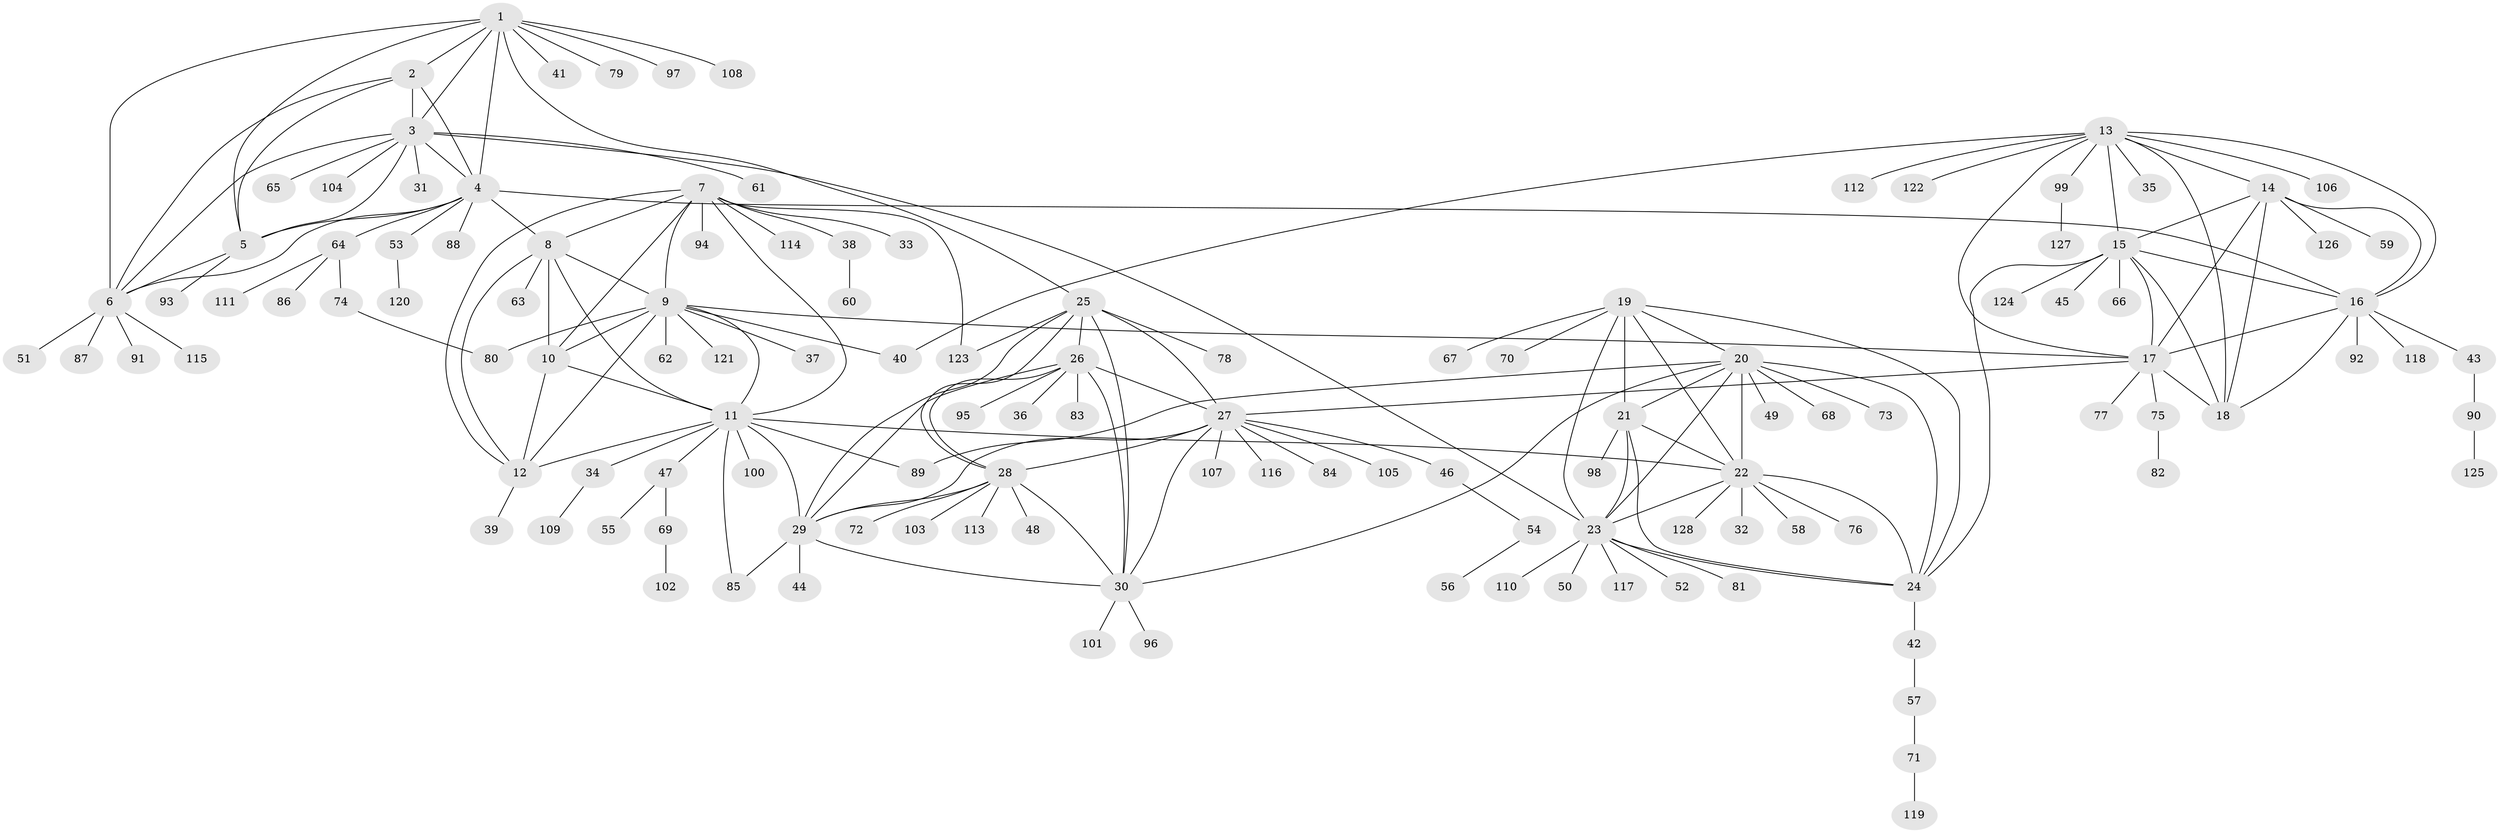 // Generated by graph-tools (version 1.1) at 2025/55/03/09/25 04:55:31]
// undirected, 128 vertices, 188 edges
graph export_dot {
graph [start="1"]
  node [color=gray90,style=filled];
  1;
  2;
  3;
  4;
  5;
  6;
  7;
  8;
  9;
  10;
  11;
  12;
  13;
  14;
  15;
  16;
  17;
  18;
  19;
  20;
  21;
  22;
  23;
  24;
  25;
  26;
  27;
  28;
  29;
  30;
  31;
  32;
  33;
  34;
  35;
  36;
  37;
  38;
  39;
  40;
  41;
  42;
  43;
  44;
  45;
  46;
  47;
  48;
  49;
  50;
  51;
  52;
  53;
  54;
  55;
  56;
  57;
  58;
  59;
  60;
  61;
  62;
  63;
  64;
  65;
  66;
  67;
  68;
  69;
  70;
  71;
  72;
  73;
  74;
  75;
  76;
  77;
  78;
  79;
  80;
  81;
  82;
  83;
  84;
  85;
  86;
  87;
  88;
  89;
  90;
  91;
  92;
  93;
  94;
  95;
  96;
  97;
  98;
  99;
  100;
  101;
  102;
  103;
  104;
  105;
  106;
  107;
  108;
  109;
  110;
  111;
  112;
  113;
  114;
  115;
  116;
  117;
  118;
  119;
  120;
  121;
  122;
  123;
  124;
  125;
  126;
  127;
  128;
  1 -- 2;
  1 -- 3;
  1 -- 4;
  1 -- 5;
  1 -- 6;
  1 -- 25;
  1 -- 41;
  1 -- 79;
  1 -- 97;
  1 -- 108;
  2 -- 3;
  2 -- 4;
  2 -- 5;
  2 -- 6;
  3 -- 4;
  3 -- 5;
  3 -- 6;
  3 -- 23;
  3 -- 31;
  3 -- 61;
  3 -- 65;
  3 -- 104;
  4 -- 5;
  4 -- 6;
  4 -- 8;
  4 -- 16;
  4 -- 53;
  4 -- 64;
  4 -- 88;
  5 -- 6;
  5 -- 93;
  6 -- 51;
  6 -- 87;
  6 -- 91;
  6 -- 115;
  7 -- 8;
  7 -- 9;
  7 -- 10;
  7 -- 11;
  7 -- 12;
  7 -- 33;
  7 -- 38;
  7 -- 94;
  7 -- 114;
  7 -- 123;
  8 -- 9;
  8 -- 10;
  8 -- 11;
  8 -- 12;
  8 -- 63;
  9 -- 10;
  9 -- 11;
  9 -- 12;
  9 -- 17;
  9 -- 37;
  9 -- 40;
  9 -- 62;
  9 -- 80;
  9 -- 121;
  10 -- 11;
  10 -- 12;
  11 -- 12;
  11 -- 22;
  11 -- 29;
  11 -- 34;
  11 -- 47;
  11 -- 85;
  11 -- 89;
  11 -- 100;
  12 -- 39;
  13 -- 14;
  13 -- 15;
  13 -- 16;
  13 -- 17;
  13 -- 18;
  13 -- 35;
  13 -- 40;
  13 -- 99;
  13 -- 106;
  13 -- 112;
  13 -- 122;
  14 -- 15;
  14 -- 16;
  14 -- 17;
  14 -- 18;
  14 -- 59;
  14 -- 126;
  15 -- 16;
  15 -- 17;
  15 -- 18;
  15 -- 24;
  15 -- 45;
  15 -- 66;
  15 -- 124;
  16 -- 17;
  16 -- 18;
  16 -- 43;
  16 -- 92;
  16 -- 118;
  17 -- 18;
  17 -- 27;
  17 -- 75;
  17 -- 77;
  19 -- 20;
  19 -- 21;
  19 -- 22;
  19 -- 23;
  19 -- 24;
  19 -- 67;
  19 -- 70;
  20 -- 21;
  20 -- 22;
  20 -- 23;
  20 -- 24;
  20 -- 30;
  20 -- 49;
  20 -- 68;
  20 -- 73;
  20 -- 89;
  21 -- 22;
  21 -- 23;
  21 -- 24;
  21 -- 98;
  22 -- 23;
  22 -- 24;
  22 -- 32;
  22 -- 58;
  22 -- 76;
  22 -- 128;
  23 -- 24;
  23 -- 50;
  23 -- 52;
  23 -- 81;
  23 -- 110;
  23 -- 117;
  24 -- 42;
  25 -- 26;
  25 -- 27;
  25 -- 28;
  25 -- 29;
  25 -- 30;
  25 -- 78;
  25 -- 123;
  26 -- 27;
  26 -- 28;
  26 -- 29;
  26 -- 30;
  26 -- 36;
  26 -- 83;
  26 -- 95;
  27 -- 28;
  27 -- 29;
  27 -- 30;
  27 -- 46;
  27 -- 84;
  27 -- 105;
  27 -- 107;
  27 -- 116;
  28 -- 29;
  28 -- 30;
  28 -- 48;
  28 -- 72;
  28 -- 103;
  28 -- 113;
  29 -- 30;
  29 -- 44;
  29 -- 85;
  30 -- 96;
  30 -- 101;
  34 -- 109;
  38 -- 60;
  42 -- 57;
  43 -- 90;
  46 -- 54;
  47 -- 55;
  47 -- 69;
  53 -- 120;
  54 -- 56;
  57 -- 71;
  64 -- 74;
  64 -- 86;
  64 -- 111;
  69 -- 102;
  71 -- 119;
  74 -- 80;
  75 -- 82;
  90 -- 125;
  99 -- 127;
}
